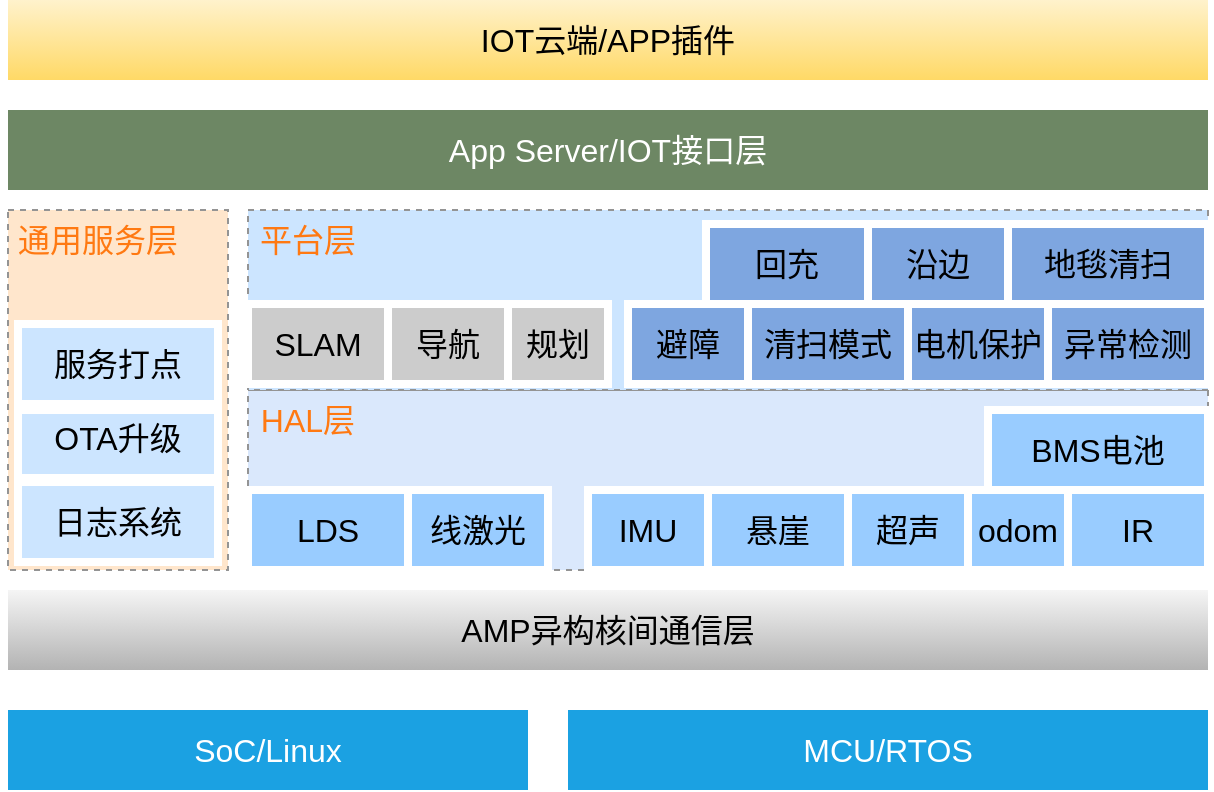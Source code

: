 <mxfile version="20.3.0" type="device" pages="2"><diagram id="C5RBs43oDa-KdzZeNtuy" name="整体架构"><mxGraphModel dx="1102" dy="865" grid="1" gridSize="10" guides="1" tooltips="1" connect="1" arrows="1" fold="1" page="1" pageScale="1" pageWidth="827" pageHeight="1169" math="0" shadow="0"><root><mxCell id="WIyWlLk6GJQsqaUBKTNV-0"/><mxCell id="WIyWlLk6GJQsqaUBKTNV-1" parent="WIyWlLk6GJQsqaUBKTNV-0"/><mxCell id="dmR_kwxGF4TR-4d3kR0D-10" value="" style="rounded=0;whiteSpace=wrap;html=1;fontSize=16;fillColor=#dae8fc;strokeColor=#949494;strokeWidth=1;dashed=1;" parent="WIyWlLk6GJQsqaUBKTNV-1" vertex="1"><mxGeometry x="200" y="340" width="480" height="90" as="geometry"/></mxCell><mxCell id="dmR_kwxGF4TR-4d3kR0D-0" value="SoC/Linux" style="rounded=0;whiteSpace=wrap;html=1;fontSize=16;fillColor=#1ba1e2;fontColor=#ffffff;strokeColor=none;" parent="WIyWlLk6GJQsqaUBKTNV-1" vertex="1"><mxGeometry x="80" y="500" width="260" height="40" as="geometry"/></mxCell><mxCell id="dmR_kwxGF4TR-4d3kR0D-1" value="MCU/RTOS" style="rounded=0;whiteSpace=wrap;html=1;fontSize=16;fillColor=#1ba1e2;fontColor=#ffffff;strokeColor=none;" parent="WIyWlLk6GJQsqaUBKTNV-1" vertex="1"><mxGeometry x="360" y="500" width="320" height="40" as="geometry"/></mxCell><mxCell id="dmR_kwxGF4TR-4d3kR0D-3" value="LDS" style="rounded=0;whiteSpace=wrap;html=1;fontSize=16;fillColor=#cce5ff;strokeColor=none;" parent="WIyWlLk6GJQsqaUBKTNV-1" vertex="1"><mxGeometry x="220" y="390" width="60" height="40" as="geometry"/></mxCell><mxCell id="dmR_kwxGF4TR-4d3kR0D-4" value="线激光" style="rounded=0;whiteSpace=wrap;html=1;fontSize=16;fillColor=#cce5ff;strokeColor=none;" parent="WIyWlLk6GJQsqaUBKTNV-1" vertex="1"><mxGeometry x="280" y="390" width="70" height="40" as="geometry"/></mxCell><mxCell id="dmR_kwxGF4TR-4d3kR0D-7" value="odom" style="rounded=0;whiteSpace=wrap;html=1;fontSize=16;fillColor=#cce5ff;strokeColor=#FFFFFF;strokeWidth=4;" parent="WIyWlLk6GJQsqaUBKTNV-1" vertex="1"><mxGeometry x="560" y="390" width="50" height="40" as="geometry"/></mxCell><mxCell id="dmR_kwxGF4TR-4d3kR0D-9" value="IR" style="rounded=0;whiteSpace=wrap;html=1;fontSize=16;fillColor=#99CCFF;strokeColor=#FFFFFF;strokeWidth=4;" parent="WIyWlLk6GJQsqaUBKTNV-1" vertex="1"><mxGeometry x="610" y="390" width="70" height="40" as="geometry"/></mxCell><mxCell id="dmR_kwxGF4TR-4d3kR0D-12" value="" style="rounded=0;whiteSpace=wrap;html=1;fontSize=16;fillColor=#ffe6cc;strokeColor=#949494;dashed=1;" parent="WIyWlLk6GJQsqaUBKTNV-1" vertex="1"><mxGeometry x="80" y="250" width="110" height="180" as="geometry"/></mxCell><mxCell id="dmR_kwxGF4TR-4d3kR0D-15" value="超声" style="rounded=0;whiteSpace=wrap;html=1;fontSize=16;fillColor=#cce5ff;strokeColor=none;" parent="WIyWlLk6GJQsqaUBKTNV-1" vertex="1"><mxGeometry x="500" y="390" width="60" height="40" as="geometry"/></mxCell><mxCell id="dmR_kwxGF4TR-4d3kR0D-16" value="App Server/IOT接口层" style="rounded=0;whiteSpace=wrap;html=1;fontSize=16;fillColor=#6d8764;strokeColor=none;fontColor=#ffffff;" parent="WIyWlLk6GJQsqaUBKTNV-1" vertex="1"><mxGeometry x="80" y="200" width="600" height="40" as="geometry"/></mxCell><mxCell id="dmR_kwxGF4TR-4d3kR0D-17" value="IOT云端/APP插件" style="rounded=0;whiteSpace=wrap;html=1;fontSize=16;fillColor=#fff2cc;strokeColor=none;gradientColor=#ffd966;" parent="WIyWlLk6GJQsqaUBKTNV-1" vertex="1"><mxGeometry x="80" y="145" width="600" height="40" as="geometry"/></mxCell><mxCell id="dmR_kwxGF4TR-4d3kR0D-18" value="AMP异构核间通信层" style="rounded=0;whiteSpace=wrap;html=1;fontSize=16;fillColor=#f5f5f5;strokeColor=none;gradientColor=#b3b3b3;" parent="WIyWlLk6GJQsqaUBKTNV-1" vertex="1"><mxGeometry x="80" y="440" width="600" height="40" as="geometry"/></mxCell><mxCell id="dmR_kwxGF4TR-4d3kR0D-19" value="日志系统" style="rounded=0;whiteSpace=wrap;html=1;fontSize=16;fillColor=#cce5ff;strokeColor=#FFFFFF;strokeWidth=4;" parent="WIyWlLk6GJQsqaUBKTNV-1" vertex="1"><mxGeometry x="85" y="386" width="100" height="40" as="geometry"/></mxCell><mxCell id="dmR_kwxGF4TR-4d3kR0D-20" value="" style="rounded=0;whiteSpace=wrap;html=1;fontSize=16;fillColor=#CCE5FF;strokeColor=#949494;strokeWidth=1;dashed=1;" parent="WIyWlLk6GJQsqaUBKTNV-1" vertex="1"><mxGeometry x="200" y="250" width="480" height="90" as="geometry"/></mxCell><mxCell id="dmR_kwxGF4TR-4d3kR0D-25" value="电机保护" style="rounded=0;whiteSpace=wrap;html=1;fontSize=16;fillColor=#7EA6E0;strokeColor=#FFFFFF;strokeWidth=4;" parent="WIyWlLk6GJQsqaUBKTNV-1" vertex="1"><mxGeometry x="530" y="297" width="70" height="40" as="geometry"/></mxCell><mxCell id="dmR_kwxGF4TR-4d3kR0D-26" value="异常检测" style="rounded=0;whiteSpace=wrap;html=1;fontSize=16;fillColor=#7EA6E0;strokeColor=#FFFFFF;strokeWidth=4;" parent="WIyWlLk6GJQsqaUBKTNV-1" vertex="1"><mxGeometry x="600" y="297" width="80" height="40" as="geometry"/></mxCell><mxCell id="dmR_kwxGF4TR-4d3kR0D-30" value="OTA升级" style="rounded=0;whiteSpace=wrap;html=1;fontSize=16;fillColor=#cce5ff;strokeColor=#FFFFFF;strokeWidth=4;" parent="WIyWlLk6GJQsqaUBKTNV-1" vertex="1"><mxGeometry x="85" y="344" width="100" height="40" as="geometry"/></mxCell><mxCell id="dmR_kwxGF4TR-4d3kR0D-32" value="IMU" style="rounded=0;whiteSpace=wrap;html=1;fontSize=16;fillColor=#cce5ff;strokeColor=none;" parent="WIyWlLk6GJQsqaUBKTNV-1" vertex="1"><mxGeometry x="370" y="390" width="60" height="40" as="geometry"/></mxCell><mxCell id="dmR_kwxGF4TR-4d3kR0D-33" value="悬崖" style="rounded=0;whiteSpace=wrap;html=1;fontSize=16;fillColor=#cce5ff;strokeColor=none;" parent="WIyWlLk6GJQsqaUBKTNV-1" vertex="1"><mxGeometry x="430" y="390" width="70" height="40" as="geometry"/></mxCell><mxCell id="dmR_kwxGF4TR-4d3kR0D-36" value="LDS" style="rounded=0;whiteSpace=wrap;html=1;fontSize=16;fillColor=#cce5ff;strokeColor=none;" parent="WIyWlLk6GJQsqaUBKTNV-1" vertex="1"><mxGeometry x="220" y="390" width="60" height="40" as="geometry"/></mxCell><mxCell id="dmR_kwxGF4TR-4d3kR0D-37" value="线激光" style="rounded=0;whiteSpace=wrap;html=1;fontSize=16;fillColor=#cce5ff;strokeColor=none;" parent="WIyWlLk6GJQsqaUBKTNV-1" vertex="1"><mxGeometry x="280" y="390" width="70" height="40" as="geometry"/></mxCell><mxCell id="dmR_kwxGF4TR-4d3kR0D-38" value="LDS" style="rounded=0;whiteSpace=wrap;html=1;fontSize=16;fillColor=#cce5ff;strokeColor=#FFFFFF;strokeWidth=4;" parent="WIyWlLk6GJQsqaUBKTNV-1" vertex="1"><mxGeometry x="200" y="390" width="80" height="40" as="geometry"/></mxCell><mxCell id="dmR_kwxGF4TR-4d3kR0D-39" value="线激光" style="rounded=0;whiteSpace=wrap;html=1;fontSize=16;fillColor=#cce5ff;strokeColor=#FFFFFF;strokeWidth=4;" parent="WIyWlLk6GJQsqaUBKTNV-1" vertex="1"><mxGeometry x="280" y="390" width="70" height="40" as="geometry"/></mxCell><mxCell id="dmR_kwxGF4TR-4d3kR0D-40" value="悬崖" style="rounded=0;whiteSpace=wrap;html=1;fontSize=16;fillColor=#cce5ff;strokeColor=#FFFFFF;strokeWidth=4;" parent="WIyWlLk6GJQsqaUBKTNV-1" vertex="1"><mxGeometry x="430" y="390" width="70" height="40" as="geometry"/></mxCell><mxCell id="dmR_kwxGF4TR-4d3kR0D-41" value="IMU" style="rounded=0;whiteSpace=wrap;html=1;fontSize=16;fillColor=#cce5ff;strokeColor=#FFFFFF;strokeWidth=4;" parent="WIyWlLk6GJQsqaUBKTNV-1" vertex="1"><mxGeometry x="370" y="390" width="60" height="40" as="geometry"/></mxCell><mxCell id="dmR_kwxGF4TR-4d3kR0D-42" value="超声" style="rounded=0;whiteSpace=wrap;html=1;fontSize=16;fillColor=#cce5ff;strokeColor=#FFFFFF;strokeWidth=4;" parent="WIyWlLk6GJQsqaUBKTNV-1" vertex="1"><mxGeometry x="500" y="390" width="60" height="40" as="geometry"/></mxCell><mxCell id="dmR_kwxGF4TR-4d3kR0D-43" value="LDS" style="rounded=0;whiteSpace=wrap;html=1;fontSize=16;fillColor=#cce5ff;strokeColor=#FFFFFF;strokeWidth=4;" parent="WIyWlLk6GJQsqaUBKTNV-1" vertex="1"><mxGeometry x="200" y="390" width="80" height="40" as="geometry"/></mxCell><mxCell id="dmR_kwxGF4TR-4d3kR0D-44" value="LDS" style="rounded=0;whiteSpace=wrap;html=1;fontSize=16;fillColor=#cce5ff;strokeColor=#FFFFFF;strokeWidth=4;" parent="WIyWlLk6GJQsqaUBKTNV-1" vertex="1"><mxGeometry x="200" y="390" width="80" height="40" as="geometry"/></mxCell><mxCell id="dmR_kwxGF4TR-4d3kR0D-45" value="线激光" style="rounded=0;whiteSpace=wrap;html=1;fontSize=16;fillColor=#cce5ff;strokeColor=#FFFFFF;strokeWidth=4;" parent="WIyWlLk6GJQsqaUBKTNV-1" vertex="1"><mxGeometry x="280" y="390" width="70" height="40" as="geometry"/></mxCell><mxCell id="dmR_kwxGF4TR-4d3kR0D-46" value="IMU" style="rounded=0;whiteSpace=wrap;html=1;fontSize=16;fillColor=#cce5ff;strokeColor=#FFFFFF;strokeWidth=4;" parent="WIyWlLk6GJQsqaUBKTNV-1" vertex="1"><mxGeometry x="370" y="390" width="60" height="40" as="geometry"/></mxCell><mxCell id="dmR_kwxGF4TR-4d3kR0D-47" value="LDS" style="rounded=0;whiteSpace=wrap;html=1;fontSize=16;fillColor=#99CCFF;strokeColor=#FFFFFF;strokeWidth=4;" parent="WIyWlLk6GJQsqaUBKTNV-1" vertex="1"><mxGeometry x="200" y="390" width="80" height="40" as="geometry"/></mxCell><mxCell id="dmR_kwxGF4TR-4d3kR0D-48" value="线激光" style="rounded=0;whiteSpace=wrap;html=1;fontSize=16;fillColor=#99CCFF;strokeColor=#FFFFFF;strokeWidth=4;" parent="WIyWlLk6GJQsqaUBKTNV-1" vertex="1"><mxGeometry x="280" y="390" width="70" height="40" as="geometry"/></mxCell><mxCell id="dmR_kwxGF4TR-4d3kR0D-49" value="IMU" style="rounded=0;whiteSpace=wrap;html=1;fontSize=16;fillColor=#99CCFF;strokeColor=#FFFFFF;strokeWidth=4;" parent="WIyWlLk6GJQsqaUBKTNV-1" vertex="1"><mxGeometry x="370" y="390" width="60" height="40" as="geometry"/></mxCell><mxCell id="dmR_kwxGF4TR-4d3kR0D-50" value="悬崖" style="rounded=0;whiteSpace=wrap;html=1;fontSize=16;fillColor=#99CCFF;strokeColor=#FFFFFF;strokeWidth=4;" parent="WIyWlLk6GJQsqaUBKTNV-1" vertex="1"><mxGeometry x="430" y="390" width="70" height="40" as="geometry"/></mxCell><mxCell id="dmR_kwxGF4TR-4d3kR0D-51" value="超声" style="rounded=0;whiteSpace=wrap;html=1;fontSize=16;fillColor=#99CCFF;strokeColor=#FFFFFF;strokeWidth=4;" parent="WIyWlLk6GJQsqaUBKTNV-1" vertex="1"><mxGeometry x="500" y="390" width="60" height="40" as="geometry"/></mxCell><mxCell id="dmR_kwxGF4TR-4d3kR0D-52" value="odom" style="rounded=0;whiteSpace=wrap;html=1;fontSize=16;fillColor=#99CCFF;strokeColor=#FFFFFF;strokeWidth=4;" parent="WIyWlLk6GJQsqaUBKTNV-1" vertex="1"><mxGeometry x="560" y="390" width="50" height="40" as="geometry"/></mxCell><mxCell id="dmR_kwxGF4TR-4d3kR0D-53" value="OTA升级" style="rounded=0;whiteSpace=wrap;html=1;fontSize=16;fillColor=#cce5ff;strokeColor=#FFFFFF;strokeWidth=4;" parent="WIyWlLk6GJQsqaUBKTNV-1" vertex="1"><mxGeometry x="85" y="310" width="100" height="40" as="geometry"/></mxCell><mxCell id="dmR_kwxGF4TR-4d3kR0D-54" value="服务打点" style="rounded=0;whiteSpace=wrap;html=1;fontSize=16;fillColor=#cce5ff;strokeColor=#FFFFFF;strokeWidth=4;" parent="WIyWlLk6GJQsqaUBKTNV-1" vertex="1"><mxGeometry x="85" y="307" width="100" height="40" as="geometry"/></mxCell><mxCell id="dmR_kwxGF4TR-4d3kR0D-65" value="SLAM" style="rounded=0;whiteSpace=wrap;html=1;fontSize=16;fillColor=#CCCCCC;strokeColor=#FFFFFF;strokeWidth=4;" parent="WIyWlLk6GJQsqaUBKTNV-1" vertex="1"><mxGeometry x="200" y="297" width="70" height="40" as="geometry"/></mxCell><mxCell id="dmR_kwxGF4TR-4d3kR0D-66" value="导航" style="rounded=0;whiteSpace=wrap;html=1;fontSize=16;fillColor=#CCCCCC;strokeColor=#FFFFFF;strokeWidth=4;" parent="WIyWlLk6GJQsqaUBKTNV-1" vertex="1"><mxGeometry x="270" y="297" width="60" height="40" as="geometry"/></mxCell><mxCell id="dmR_kwxGF4TR-4d3kR0D-67" value="规划" style="rounded=0;whiteSpace=wrap;html=1;fontSize=16;fillColor=#CCCCCC;strokeColor=#FFFFFF;strokeWidth=4;" parent="WIyWlLk6GJQsqaUBKTNV-1" vertex="1"><mxGeometry x="330" y="297" width="50" height="40" as="geometry"/></mxCell><mxCell id="dmR_kwxGF4TR-4d3kR0D-69" value="避障" style="rounded=0;whiteSpace=wrap;html=1;fontSize=16;fillColor=#7EA6E0;strokeColor=#FFFFFF;strokeWidth=4;" parent="WIyWlLk6GJQsqaUBKTNV-1" vertex="1"><mxGeometry x="390" y="297" width="60" height="40" as="geometry"/></mxCell><mxCell id="dmR_kwxGF4TR-4d3kR0D-70" value="清扫模式" style="rounded=0;whiteSpace=wrap;html=1;fontSize=16;fillColor=#7EA6E0;strokeColor=#FFFFFF;strokeWidth=4;" parent="WIyWlLk6GJQsqaUBKTNV-1" vertex="1"><mxGeometry x="450" y="297" width="80" height="40" as="geometry"/></mxCell><mxCell id="dmR_kwxGF4TR-4d3kR0D-71" value="回充" style="rounded=0;whiteSpace=wrap;html=1;fontSize=16;fillColor=#7EA6E0;strokeColor=#FFFFFF;strokeWidth=4;" parent="WIyWlLk6GJQsqaUBKTNV-1" vertex="1"><mxGeometry x="429" y="257" width="81" height="40" as="geometry"/></mxCell><mxCell id="dmR_kwxGF4TR-4d3kR0D-72" value="沿边" style="rounded=0;whiteSpace=wrap;html=1;fontSize=16;fillColor=#7EA6E0;strokeColor=#FFFFFF;strokeWidth=4;" parent="WIyWlLk6GJQsqaUBKTNV-1" vertex="1"><mxGeometry x="510" y="257" width="70" height="40" as="geometry"/></mxCell><mxCell id="dmR_kwxGF4TR-4d3kR0D-73" value="地毯清扫" style="rounded=0;whiteSpace=wrap;html=1;fontSize=16;fillColor=#7EA6E0;strokeColor=#FFFFFF;strokeWidth=4;" parent="WIyWlLk6GJQsqaUBKTNV-1" vertex="1"><mxGeometry x="580" y="257" width="100" height="40" as="geometry"/></mxCell><mxCell id="dmR_kwxGF4TR-4d3kR0D-74" value="BMS电池" style="rounded=0;whiteSpace=wrap;html=1;fontSize=16;fillColor=#99CCFF;strokeColor=#FFFFFF;strokeWidth=4;" parent="WIyWlLk6GJQsqaUBKTNV-1" vertex="1"><mxGeometry x="570" y="350" width="110" height="40" as="geometry"/></mxCell><mxCell id="dmR_kwxGF4TR-4d3kR0D-75" value="平台层" style="text;html=1;strokeColor=none;fillColor=none;align=center;verticalAlign=middle;whiteSpace=wrap;rounded=0;shadow=1;dashed=1;strokeWidth=1;fontSize=16;fontColor=#FF7912;" parent="WIyWlLk6GJQsqaUBKTNV-1" vertex="1"><mxGeometry x="200" y="250" width="60" height="30" as="geometry"/></mxCell><mxCell id="dmR_kwxGF4TR-4d3kR0D-76" value="HAL层" style="text;html=1;strokeColor=none;fillColor=none;align=center;verticalAlign=middle;whiteSpace=wrap;rounded=0;shadow=1;dashed=1;strokeWidth=1;fontSize=16;fontColor=#FF7912;" parent="WIyWlLk6GJQsqaUBKTNV-1" vertex="1"><mxGeometry x="200" y="340" width="60" height="30" as="geometry"/></mxCell><mxCell id="dmR_kwxGF4TR-4d3kR0D-77" value="通用服务层" style="text;html=1;strokeColor=none;fillColor=none;align=center;verticalAlign=middle;whiteSpace=wrap;rounded=0;shadow=1;dashed=1;strokeWidth=1;fontSize=16;fontColor=#FF7912;" parent="WIyWlLk6GJQsqaUBKTNV-1" vertex="1"><mxGeometry x="80" y="250" width="90" height="30" as="geometry"/></mxCell></root></mxGraphModel></diagram><diagram name="整体架构2" id="MR2g6MvqNkxH9lhVPNwU"><mxGraphModel dx="1102" dy="865" grid="1" gridSize="10" guides="1" tooltips="1" connect="1" arrows="1" fold="1" page="1" pageScale="1" pageWidth="827" pageHeight="1169" math="0" shadow="0"><root><mxCell id="XHvGffTc26gX3LlpEziz-0"/><mxCell id="XHvGffTc26gX3LlpEziz-1" parent="XHvGffTc26gX3LlpEziz-0"/><mxCell id="XHvGffTc26gX3LlpEziz-2" value="" style="rounded=0;whiteSpace=wrap;html=1;fontSize=16;fillColor=#dae8fc;strokeColor=#FFFFFF;strokeWidth=4;" vertex="1" parent="XHvGffTc26gX3LlpEziz-1"><mxGeometry x="80" y="480" width="600" height="90" as="geometry"/></mxCell><mxCell id="XHvGffTc26gX3LlpEziz-3" value="SoC/Linux" style="rounded=0;whiteSpace=wrap;html=1;fontSize=16;fillColor=#1ba1e2;fontColor=#ffffff;strokeColor=none;" vertex="1" parent="XHvGffTc26gX3LlpEziz-1"><mxGeometry x="80" y="570" width="260" height="40" as="geometry"/></mxCell><mxCell id="XHvGffTc26gX3LlpEziz-4" value="MCU/RTOS" style="rounded=0;whiteSpace=wrap;html=1;fontSize=16;fillColor=#1ba1e2;fontColor=#ffffff;strokeColor=none;" vertex="1" parent="XHvGffTc26gX3LlpEziz-1"><mxGeometry x="360" y="570" width="320" height="40" as="geometry"/></mxCell><mxCell id="XHvGffTc26gX3LlpEziz-8" value="IR" style="rounded=0;whiteSpace=wrap;html=1;fontSize=16;fillColor=#99CCFF;strokeColor=#FFFFFF;strokeWidth=4;" vertex="1" parent="XHvGffTc26gX3LlpEziz-1"><mxGeometry x="499" y="530" width="70" height="40" as="geometry"/></mxCell><mxCell id="XHvGffTc26gX3LlpEziz-9" value="" style="rounded=0;whiteSpace=wrap;html=1;fontSize=16;fillColor=#ffe6cc;strokeColor=#949494;dashed=1;" vertex="1" parent="XHvGffTc26gX3LlpEziz-1"><mxGeometry x="80" y="309" width="110" height="120" as="geometry"/></mxCell><mxCell id="XHvGffTc26gX3LlpEziz-11" value="App Server/IOT接口层" style="rounded=0;whiteSpace=wrap;html=1;fontSize=16;fillColor=#dae8fc;strokeColor=none;gradientColor=#7ea6e0;" vertex="1" parent="XHvGffTc26gX3LlpEziz-1"><mxGeometry x="80" y="260" width="600" height="39" as="geometry"/></mxCell><mxCell id="XHvGffTc26gX3LlpEziz-12" value="IOT云端/APP插件" style="rounded=0;whiteSpace=wrap;html=1;fontSize=16;fillColor=#FFB366;strokeColor=#d79b00;gradientColor=#ffa500;" vertex="1" parent="XHvGffTc26gX3LlpEziz-1"><mxGeometry x="80" y="209" width="600" height="40" as="geometry"/></mxCell><mxCell id="XHvGffTc26gX3LlpEziz-13" value="AMP异构核间通信层" style="rounded=0;whiteSpace=wrap;html=1;fontSize=16;fillColor=#f5f5f5;strokeColor=none;gradientColor=#b3b3b3;" vertex="1" parent="XHvGffTc26gX3LlpEziz-1"><mxGeometry x="80" y="436" width="600" height="40" as="geometry"/></mxCell><mxCell id="XHvGffTc26gX3LlpEziz-14" value="日志系统" style="rounded=0;whiteSpace=wrap;html=1;fontSize=16;fillColor=#cce5ff;strokeColor=#FFFFFF;strokeWidth=4;" vertex="1" parent="XHvGffTc26gX3LlpEziz-1"><mxGeometry x="85" y="381" width="100" height="40" as="geometry"/></mxCell><mxCell id="XHvGffTc26gX3LlpEziz-15" value="" style="rounded=0;whiteSpace=wrap;html=1;fontSize=16;fillColor=#CCE5FF;strokeColor=#949494;strokeWidth=1;dashed=1;" vertex="1" parent="XHvGffTc26gX3LlpEziz-1"><mxGeometry x="200" y="309" width="480" height="120" as="geometry"/></mxCell><mxCell id="XHvGffTc26gX3LlpEziz-16" value="电机保护" style="rounded=0;whiteSpace=wrap;html=1;fontSize=16;fillColor=#7EA6E0;strokeColor=#FFFFFF;strokeWidth=4;" vertex="1" parent="XHvGffTc26gX3LlpEziz-1"><mxGeometry x="530" y="386" width="70" height="40" as="geometry"/></mxCell><mxCell id="XHvGffTc26gX3LlpEziz-17" value="异常检测" style="rounded=0;whiteSpace=wrap;html=1;fontSize=16;fillColor=#7EA6E0;strokeColor=#FFFFFF;strokeWidth=4;" vertex="1" parent="XHvGffTc26gX3LlpEziz-1"><mxGeometry x="600" y="386" width="80" height="40" as="geometry"/></mxCell><mxCell id="XHvGffTc26gX3LlpEziz-18" value="OTA升级" style="rounded=0;whiteSpace=wrap;html=1;fontSize=16;fillColor=#cce5ff;strokeColor=#FFFFFF;strokeWidth=4;" vertex="1" parent="XHvGffTc26gX3LlpEziz-1"><mxGeometry x="85" y="339" width="100" height="40" as="geometry"/></mxCell><mxCell id="XHvGffTc26gX3LlpEziz-32" value="LDS" style="rounded=0;whiteSpace=wrap;html=1;fontSize=16;fillColor=#99CCFF;strokeColor=#FFFFFF;strokeWidth=4;" vertex="1" parent="XHvGffTc26gX3LlpEziz-1"><mxGeometry x="80" y="530" width="80" height="40" as="geometry"/></mxCell><mxCell id="XHvGffTc26gX3LlpEziz-33" value="单线激光" style="rounded=0;whiteSpace=wrap;html=1;fontSize=16;fillColor=#99CCFF;strokeColor=#FFFFFF;strokeWidth=4;" vertex="1" parent="XHvGffTc26gX3LlpEziz-1"><mxGeometry x="160" y="530" width="90" height="40" as="geometry"/></mxCell><mxCell id="XHvGffTc26gX3LlpEziz-34" value="IMU" style="rounded=0;whiteSpace=wrap;html=1;fontSize=16;fillColor=#99CCFF;strokeColor=#FFFFFF;strokeWidth=4;" vertex="1" parent="XHvGffTc26gX3LlpEziz-1"><mxGeometry x="540" y="490" width="70" height="40" as="geometry"/></mxCell><mxCell id="XHvGffTc26gX3LlpEziz-35" value="悬崖" style="rounded=0;whiteSpace=wrap;html=1;fontSize=16;fillColor=#99CCFF;strokeColor=#FFFFFF;strokeWidth=4;" vertex="1" parent="XHvGffTc26gX3LlpEziz-1"><mxGeometry x="610" y="490" width="70" height="40" as="geometry"/></mxCell><mxCell id="XHvGffTc26gX3LlpEziz-36" value="超声" style="rounded=0;whiteSpace=wrap;html=1;fontSize=16;fillColor=#99CCFF;strokeColor=#FFFFFF;strokeWidth=4;" vertex="1" parent="XHvGffTc26gX3LlpEziz-1"><mxGeometry x="360" y="530" width="70" height="40" as="geometry"/></mxCell><mxCell id="XHvGffTc26gX3LlpEziz-37" value="odom" style="rounded=0;whiteSpace=wrap;html=1;fontSize=16;fillColor=#99CCFF;strokeColor=#FFFFFF;strokeWidth=4;" vertex="1" parent="XHvGffTc26gX3LlpEziz-1"><mxGeometry x="430" y="530" width="69" height="40" as="geometry"/></mxCell><mxCell id="XHvGffTc26gX3LlpEziz-40" value="SLAM" style="rounded=0;whiteSpace=wrap;html=1;fontSize=16;fillColor=#CCCCCC;strokeColor=#FFFFFF;strokeWidth=4;" vertex="1" parent="XHvGffTc26gX3LlpEziz-1"><mxGeometry x="200" y="386" width="70" height="40" as="geometry"/></mxCell><mxCell id="XHvGffTc26gX3LlpEziz-41" value="导航" style="rounded=0;whiteSpace=wrap;html=1;fontSize=16;fillColor=#CCCCCC;strokeColor=#FFFFFF;strokeWidth=4;" vertex="1" parent="XHvGffTc26gX3LlpEziz-1"><mxGeometry x="270" y="386" width="60" height="40" as="geometry"/></mxCell><mxCell id="XHvGffTc26gX3LlpEziz-42" value="路径规划" style="rounded=0;whiteSpace=wrap;html=1;fontSize=16;fillColor=#CCCCCC;strokeColor=#FFFFFF;strokeWidth=4;" vertex="1" parent="XHvGffTc26gX3LlpEziz-1"><mxGeometry x="200" y="341" width="90" height="40" as="geometry"/></mxCell><mxCell id="XHvGffTc26gX3LlpEziz-43" value="避障" style="rounded=0;whiteSpace=wrap;html=1;fontSize=16;fillColor=#7EA6E0;strokeColor=#FFFFFF;strokeWidth=4;" vertex="1" parent="XHvGffTc26gX3LlpEziz-1"><mxGeometry x="420" y="346" width="60" height="40" as="geometry"/></mxCell><mxCell id="XHvGffTc26gX3LlpEziz-44" value="清扫模式" style="rounded=0;whiteSpace=wrap;html=1;fontSize=16;fillColor=#7EA6E0;strokeColor=#FFFFFF;strokeWidth=4;" vertex="1" parent="XHvGffTc26gX3LlpEziz-1"><mxGeometry x="450" y="386" width="80" height="40" as="geometry"/></mxCell><mxCell id="XHvGffTc26gX3LlpEziz-45" value="回充" style="rounded=0;whiteSpace=wrap;html=1;fontSize=16;fillColor=#7EA6E0;strokeColor=#FFFFFF;strokeWidth=4;" vertex="1" parent="XHvGffTc26gX3LlpEziz-1"><mxGeometry x="480" y="346" width="60" height="40" as="geometry"/></mxCell><mxCell id="XHvGffTc26gX3LlpEziz-46" value="沿边" style="rounded=0;whiteSpace=wrap;html=1;fontSize=16;fillColor=#7EA6E0;strokeColor=#FFFFFF;strokeWidth=4;" vertex="1" parent="XHvGffTc26gX3LlpEziz-1"><mxGeometry x="540" y="346" width="60" height="40" as="geometry"/></mxCell><mxCell id="XHvGffTc26gX3LlpEziz-47" value="地毯清扫" style="rounded=0;whiteSpace=wrap;html=1;fontSize=16;fillColor=#7EA6E0;strokeColor=#FFFFFF;strokeWidth=4;" vertex="1" parent="XHvGffTc26gX3LlpEziz-1"><mxGeometry x="600" y="346" width="80" height="40" as="geometry"/></mxCell><mxCell id="XHvGffTc26gX3LlpEziz-48" value="BMS电池" style="rounded=0;whiteSpace=wrap;html=1;fontSize=16;fillColor=#99CCFF;strokeColor=#FFFFFF;strokeWidth=4;" vertex="1" parent="XHvGffTc26gX3LlpEziz-1"><mxGeometry x="570" y="530" width="110" height="40" as="geometry"/></mxCell><mxCell id="XHvGffTc26gX3LlpEziz-49" value="&lt;font color=&quot;#ff621f&quot;&gt;平台层&lt;/font&gt;" style="text;html=1;strokeColor=none;fillColor=none;align=center;verticalAlign=middle;whiteSpace=wrap;rounded=0;shadow=1;dashed=1;strokeWidth=1;fontSize=16;fontColor=#FF7912;" vertex="1" parent="XHvGffTc26gX3LlpEziz-1"><mxGeometry x="205" y="309" width="60" height="30" as="geometry"/></mxCell><mxCell id="XHvGffTc26gX3LlpEziz-50" value="&lt;font color=&quot;#ff621f&quot;&gt;HAL层&lt;/font&gt;" style="text;html=1;strokeColor=none;fillColor=none;align=center;verticalAlign=middle;whiteSpace=wrap;rounded=0;shadow=1;dashed=1;strokeWidth=1;fontSize=16;fontColor=#FF7912;" vertex="1" parent="XHvGffTc26gX3LlpEziz-1"><mxGeometry x="80" y="480" width="60" height="30" as="geometry"/></mxCell><mxCell id="XHvGffTc26gX3LlpEziz-51" value="通用服务层" style="text;html=1;strokeColor=none;fillColor=none;align=center;verticalAlign=middle;whiteSpace=wrap;rounded=0;shadow=1;dashed=1;strokeWidth=1;fontSize=16;fontColor=#FF7912;" vertex="1" parent="XHvGffTc26gX3LlpEziz-1"><mxGeometry x="80" y="309" width="90" height="30" as="geometry"/></mxCell><mxCell id="--rkYoME-m8xk6UGscag-0" value="Camera" style="rounded=0;whiteSpace=wrap;html=1;fontSize=16;fillColor=#99CCFF;strokeColor=#FFFFFF;strokeWidth=4;" vertex="1" parent="XHvGffTc26gX3LlpEziz-1"><mxGeometry x="250" y="530" width="90" height="40" as="geometry"/></mxCell><mxCell id="--rkYoME-m8xk6UGscag-1" value="休眠唤醒" style="rounded=0;whiteSpace=wrap;html=1;fontSize=16;fillColor=#7EA6E0;strokeColor=#FFFFFF;strokeWidth=4;" vertex="1" parent="XHvGffTc26gX3LlpEziz-1"><mxGeometry x="360" y="386" width="90" height="40" as="geometry"/></mxCell><mxCell id="--rkYoME-m8xk6UGscag-2" value="Timer" style="rounded=0;whiteSpace=wrap;html=1;fontSize=16;fillColor=#99CCFF;strokeColor=#FFFFFF;strokeWidth=4;" vertex="1" parent="XHvGffTc26gX3LlpEziz-1"><mxGeometry x="470" y="490" width="70" height="40" as="geometry"/></mxCell></root></mxGraphModel></diagram></mxfile>